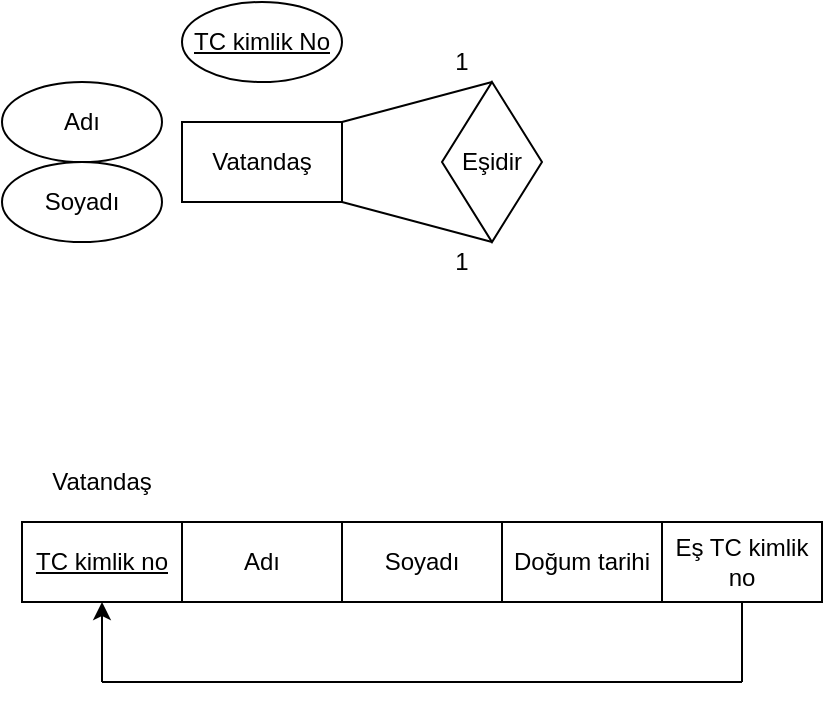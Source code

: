<mxfile version="24.5.3" type="github">
  <diagram name="Page-1" id="5RWQs3kXL790tDM_O4KD">
    <mxGraphModel dx="819" dy="477" grid="1" gridSize="10" guides="1" tooltips="1" connect="1" arrows="1" fold="1" page="1" pageScale="1" pageWidth="5000" pageHeight="5000" math="0" shadow="0">
      <root>
        <mxCell id="0" />
        <mxCell id="1" parent="0" />
        <mxCell id="q8dBn_YlhrmXgaq97wFI-220" value="Vatandaş" style="rounded=0;whiteSpace=wrap;html=1;" vertex="1" parent="1">
          <mxGeometry x="2000" y="2440" width="80" height="40" as="geometry" />
        </mxCell>
        <mxCell id="q8dBn_YlhrmXgaq97wFI-228" value="&lt;u&gt;TC kimlik No&lt;/u&gt;" style="ellipse;whiteSpace=wrap;html=1;" vertex="1" parent="1">
          <mxGeometry x="2000" y="2380" width="80" height="40" as="geometry" />
        </mxCell>
        <mxCell id="q8dBn_YlhrmXgaq97wFI-233" value="Vatandaş" style="text;html=1;align=center;verticalAlign=middle;whiteSpace=wrap;rounded=0;" vertex="1" parent="1">
          <mxGeometry x="1920" y="2600" width="80" height="40" as="geometry" />
        </mxCell>
        <mxCell id="q8dBn_YlhrmXgaq97wFI-236" value="&lt;u&gt;TC kimlik no&lt;/u&gt;" style="rounded=0;whiteSpace=wrap;html=1;" vertex="1" parent="1">
          <mxGeometry x="1920" y="2640" width="80" height="40" as="geometry" />
        </mxCell>
        <mxCell id="q8dBn_YlhrmXgaq97wFI-237" value="Adı" style="rounded=0;whiteSpace=wrap;html=1;" vertex="1" parent="1">
          <mxGeometry x="2000" y="2640" width="80" height="40" as="geometry" />
        </mxCell>
        <mxCell id="q8dBn_YlhrmXgaq97wFI-243" value="Adı" style="ellipse;whiteSpace=wrap;html=1;" vertex="1" parent="1">
          <mxGeometry x="1910" y="2420" width="80" height="40" as="geometry" />
        </mxCell>
        <mxCell id="q8dBn_YlhrmXgaq97wFI-246" value="Soyadı" style="rounded=0;whiteSpace=wrap;html=1;" vertex="1" parent="1">
          <mxGeometry x="2080" y="2640" width="80" height="40" as="geometry" />
        </mxCell>
        <mxCell id="q8dBn_YlhrmXgaq97wFI-264" value="Soyadı" style="ellipse;whiteSpace=wrap;html=1;" vertex="1" parent="1">
          <mxGeometry x="1910" y="2460" width="80" height="40" as="geometry" />
        </mxCell>
        <mxCell id="q8dBn_YlhrmXgaq97wFI-299" value="Eşidir" style="rhombus;whiteSpace=wrap;html=1;" vertex="1" parent="1">
          <mxGeometry x="2130" y="2420" width="50" height="80" as="geometry" />
        </mxCell>
        <mxCell id="q8dBn_YlhrmXgaq97wFI-300" value="" style="endArrow=none;html=1;rounded=0;entryX=0.5;entryY=0;entryDx=0;entryDy=0;" edge="1" parent="1" target="q8dBn_YlhrmXgaq97wFI-299">
          <mxGeometry width="50" height="50" relative="1" as="geometry">
            <mxPoint x="2080" y="2440" as="sourcePoint" />
            <mxPoint x="2130" y="2390" as="targetPoint" />
          </mxGeometry>
        </mxCell>
        <mxCell id="q8dBn_YlhrmXgaq97wFI-301" value="" style="endArrow=none;html=1;rounded=0;entryX=0.5;entryY=1;entryDx=0;entryDy=0;" edge="1" parent="1" target="q8dBn_YlhrmXgaq97wFI-299">
          <mxGeometry width="50" height="50" relative="1" as="geometry">
            <mxPoint x="2080" y="2480" as="sourcePoint" />
            <mxPoint x="2130" y="2430" as="targetPoint" />
          </mxGeometry>
        </mxCell>
        <mxCell id="q8dBn_YlhrmXgaq97wFI-302" value="1" style="text;html=1;align=center;verticalAlign=middle;whiteSpace=wrap;rounded=0;" vertex="1" parent="1">
          <mxGeometry x="2130" y="2400" width="20" height="20" as="geometry" />
        </mxCell>
        <mxCell id="q8dBn_YlhrmXgaq97wFI-303" value="1" style="text;html=1;align=center;verticalAlign=middle;whiteSpace=wrap;rounded=0;" vertex="1" parent="1">
          <mxGeometry x="2130" y="2500" width="20" height="20" as="geometry" />
        </mxCell>
        <mxCell id="q8dBn_YlhrmXgaq97wFI-304" value="Doğum tarihi" style="rounded=0;whiteSpace=wrap;html=1;" vertex="1" parent="1">
          <mxGeometry x="2160" y="2640" width="80" height="40" as="geometry" />
        </mxCell>
        <mxCell id="q8dBn_YlhrmXgaq97wFI-305" value="Eş TC kimlik no" style="rounded=0;whiteSpace=wrap;html=1;" vertex="1" parent="1">
          <mxGeometry x="2240" y="2640" width="80" height="40" as="geometry" />
        </mxCell>
        <mxCell id="q8dBn_YlhrmXgaq97wFI-306" value="" style="endArrow=none;html=1;rounded=0;" edge="1" parent="1">
          <mxGeometry width="50" height="50" relative="1" as="geometry">
            <mxPoint x="2280" y="2720" as="sourcePoint" />
            <mxPoint x="2280" y="2680" as="targetPoint" />
          </mxGeometry>
        </mxCell>
        <mxCell id="q8dBn_YlhrmXgaq97wFI-307" value="" style="endArrow=none;html=1;rounded=0;" edge="1" parent="1">
          <mxGeometry width="50" height="50" relative="1" as="geometry">
            <mxPoint x="1960" y="2720" as="sourcePoint" />
            <mxPoint x="2280" y="2720" as="targetPoint" />
          </mxGeometry>
        </mxCell>
        <mxCell id="q8dBn_YlhrmXgaq97wFI-308" value="" style="endArrow=classic;html=1;rounded=0;entryX=0.5;entryY=1;entryDx=0;entryDy=0;" edge="1" parent="1" target="q8dBn_YlhrmXgaq97wFI-236">
          <mxGeometry width="50" height="50" relative="1" as="geometry">
            <mxPoint x="1960" y="2720" as="sourcePoint" />
            <mxPoint x="2010" y="2670" as="targetPoint" />
          </mxGeometry>
        </mxCell>
      </root>
    </mxGraphModel>
  </diagram>
</mxfile>
